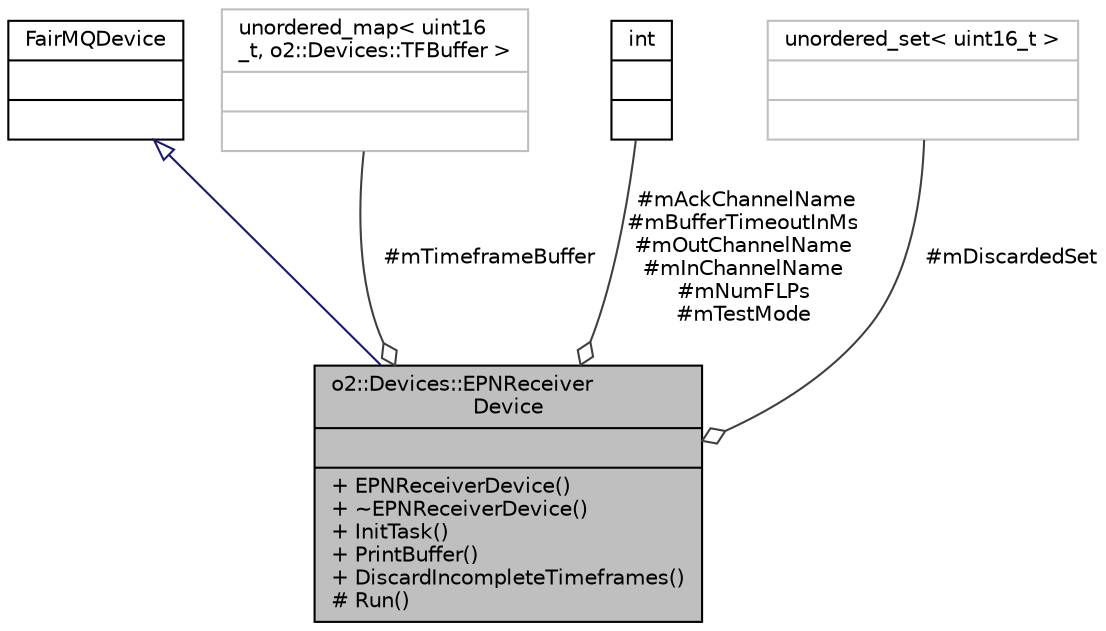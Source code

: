 digraph "o2::Devices::EPNReceiverDevice"
{
 // INTERACTIVE_SVG=YES
  bgcolor="transparent";
  edge [fontname="Helvetica",fontsize="10",labelfontname="Helvetica",labelfontsize="10"];
  node [fontname="Helvetica",fontsize="10",shape=record];
  Node1 [label="{o2::Devices::EPNReceiver\lDevice\n||+ EPNReceiverDevice()\l+ ~EPNReceiverDevice()\l+ InitTask()\l+ PrintBuffer()\l+ DiscardIncompleteTimeframes()\l# Run()\l}",height=0.2,width=0.4,color="black", fillcolor="grey75", style="filled" fontcolor="black"];
  Node2 -> Node1 [dir="back",color="midnightblue",fontsize="10",style="solid",arrowtail="onormal",fontname="Helvetica"];
  Node2 [label="{FairMQDevice\n||}",height=0.2,width=0.4,color="black",URL="$db/dfe/classFairMQDevice.html"];
  Node3 -> Node1 [color="grey25",fontsize="10",style="solid",label=" #mTimeframeBuffer" ,arrowhead="odiamond",fontname="Helvetica"];
  Node3 [label="{unordered_map\< uint16\l_t, o2::Devices::TFBuffer \>\n||}",height=0.2,width=0.4,color="grey75"];
  Node4 -> Node1 [color="grey25",fontsize="10",style="solid",label=" #mAckChannelName\n#mBufferTimeoutInMs\n#mOutChannelName\n#mInChannelName\n#mNumFLPs\n#mTestMode" ,arrowhead="odiamond",fontname="Helvetica"];
  Node4 [label="{int\n||}",height=0.2,width=0.4,color="black",URL="$d1/da0/classint.html"];
  Node5 -> Node1 [color="grey25",fontsize="10",style="solid",label=" #mDiscardedSet" ,arrowhead="odiamond",fontname="Helvetica"];
  Node5 [label="{unordered_set\< uint16_t \>\n||}",height=0.2,width=0.4,color="grey75"];
}
